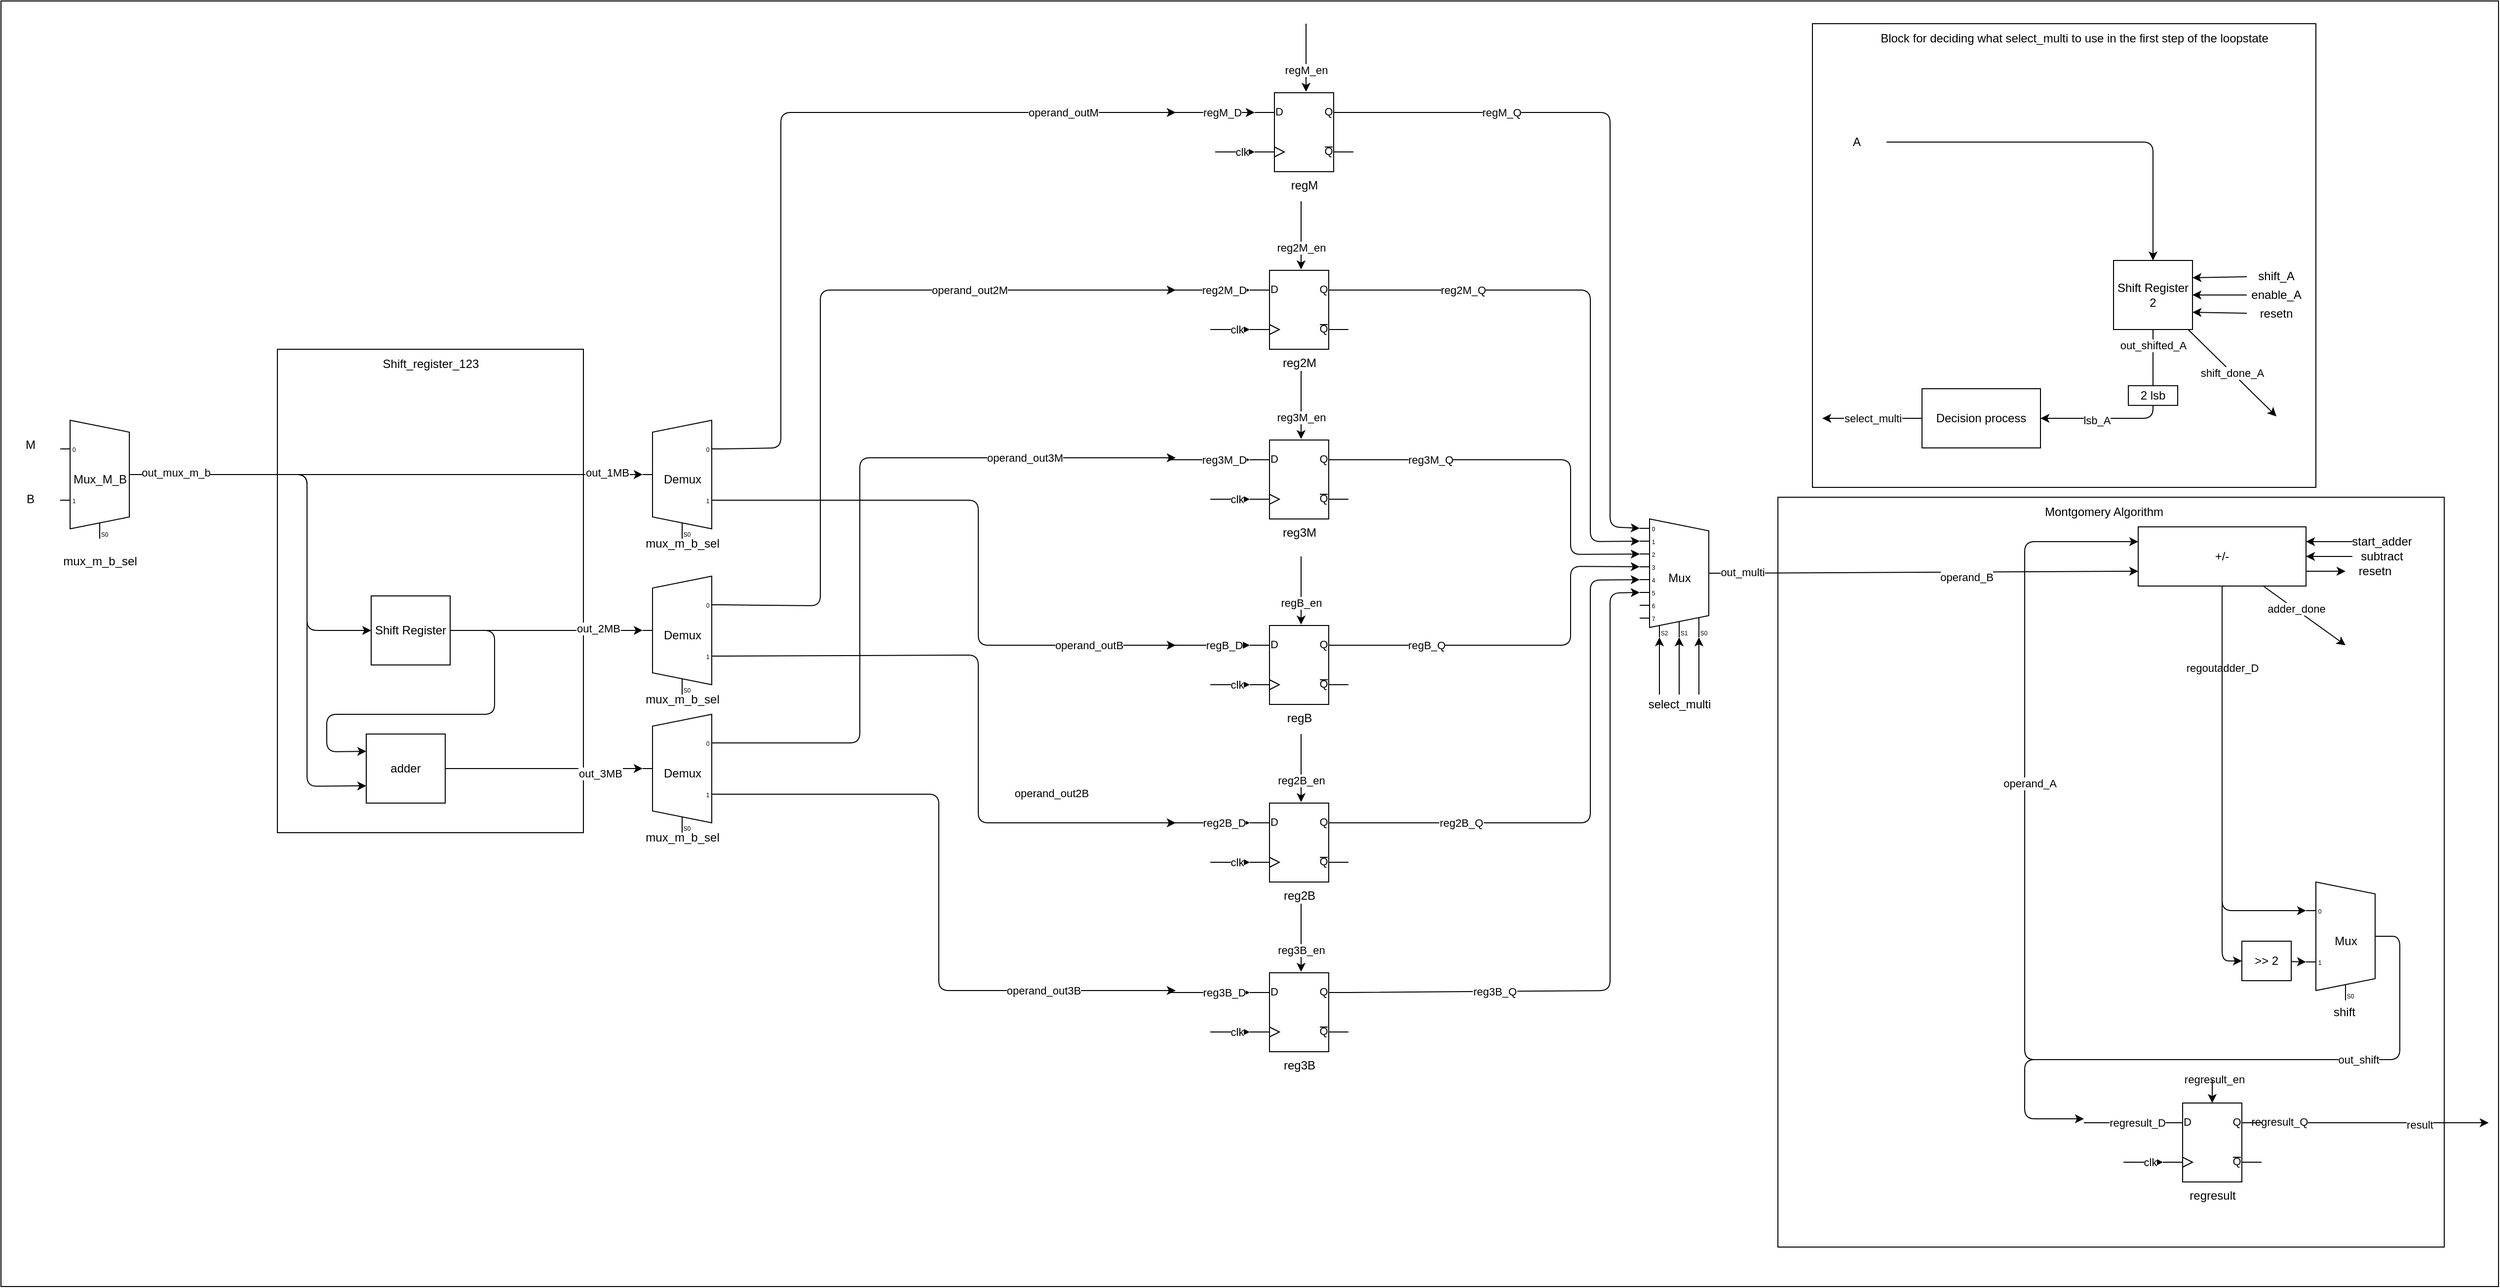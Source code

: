<mxfile>
    <diagram id="LjW2xJtE3a9Z_0lO8NiE" name="Page-1">
        <mxGraphModel dx="1949" dy="1636" grid="1" gridSize="10" guides="1" tooltips="1" connect="1" arrows="1" fold="1" page="1" pageScale="1" pageWidth="827" pageHeight="1169" background="none" math="0" shadow="0">
            <root>
                <mxCell id="0"/>
                <mxCell id="1" parent="0"/>
                <mxCell id="205" value="" style="rounded=0;whiteSpace=wrap;html=1;" parent="1" vertex="1">
                    <mxGeometry x="-750" y="-53" width="2530" height="1303" as="geometry"/>
                </mxCell>
                <mxCell id="210" value="" style="rounded=0;whiteSpace=wrap;html=1;" parent="1" vertex="1">
                    <mxGeometry x="1050" y="450" width="675" height="760" as="geometry"/>
                </mxCell>
                <mxCell id="206" value="" style="rounded=0;whiteSpace=wrap;html=1;" parent="1" vertex="1">
                    <mxGeometry x="-470" y="300" width="310" height="490" as="geometry"/>
                </mxCell>
                <mxCell id="197" value="" style="rounded=0;whiteSpace=wrap;html=1;" parent="1" vertex="1">
                    <mxGeometry x="1085" y="-30" width="510" height="470" as="geometry"/>
                </mxCell>
                <mxCell id="44" style="edgeStyle=none;html=1;entryX=0;entryY=0.75;entryDx=0;entryDy=0;exitX=1;exitY=0.5;exitDx=0;exitDy=-5;exitPerimeter=0;" parent="1" source="2" target="27" edge="1">
                    <mxGeometry relative="1" as="geometry"/>
                </mxCell>
                <mxCell id="161" value="out_multi" style="edgeLabel;html=1;align=center;verticalAlign=middle;resizable=0;points=[];" parent="44" vertex="1" connectable="0">
                    <mxGeometry x="-0.887" y="1" relative="1" as="geometry">
                        <mxPoint as="offset"/>
                    </mxGeometry>
                </mxCell>
                <mxCell id="162" value="operand_B" style="edgeLabel;html=1;align=center;verticalAlign=middle;resizable=0;points=[];" parent="44" vertex="1" connectable="0">
                    <mxGeometry x="-0.322" y="-2" relative="1" as="geometry">
                        <mxPoint x="107" y="2" as="offset"/>
                    </mxGeometry>
                </mxCell>
                <mxCell id="2" value="Mux" style="shadow=0;dashed=0;align=center;html=1;strokeWidth=1;shape=mxgraph.electrical.abstract.mux2;treeFolding=0;selectorPins=3;" parent="1" vertex="1">
                    <mxGeometry x="910" y="472" width="80" height="120" as="geometry"/>
                </mxCell>
                <mxCell id="12" value="operand_out3M" style="edgeStyle=none;html=1;exitX=1;exitY=0.217;exitDx=0;exitDy=3;exitPerimeter=0;" parent="1" source="235" edge="1">
                    <mxGeometry x="0.593" relative="1" as="geometry">
                        <mxPoint x="440" y="410" as="targetPoint"/>
                        <Array as="points">
                            <mxPoint x="120" y="699"/>
                            <mxPoint x="120" y="410"/>
                            <mxPoint x="300" y="410"/>
                        </Array>
                        <mxPoint as="offset"/>
                        <mxPoint x="290" y="490" as="sourcePoint"/>
                    </mxGeometry>
                </mxCell>
                <mxCell id="236" style="edgeStyle=none;html=1;entryX=0;entryY=0.458;entryDx=0;entryDy=0;entryPerimeter=0;" edge="1" parent="1" source="4" target="235">
                    <mxGeometry relative="1" as="geometry"/>
                </mxCell>
                <mxCell id="240" value="out_3MB" style="edgeLabel;html=1;align=center;verticalAlign=middle;resizable=0;points=[];" vertex="1" connectable="0" parent="236">
                    <mxGeometry x="0.567" y="-5" relative="1" as="geometry">
                        <mxPoint as="offset"/>
                    </mxGeometry>
                </mxCell>
                <mxCell id="4" value="adder" style="rounded=0;whiteSpace=wrap;html=1;" parent="1" vertex="1">
                    <mxGeometry x="-380" y="690" width="80" height="70" as="geometry"/>
                </mxCell>
                <mxCell id="14" style="edgeStyle=none;html=1;exitX=1;exitY=0.217;exitDx=0;exitDy=3;exitPerimeter=0;" parent="1" source="232" edge="1">
                    <mxGeometry relative="1" as="geometry">
                        <Array as="points">
                            <mxPoint x="80" y="560"/>
                            <mxPoint x="80" y="240"/>
                            <mxPoint x="240" y="240"/>
                        </Array>
                        <mxPoint x="440" y="240" as="targetPoint"/>
                        <mxPoint x="240" y="370" as="sourcePoint"/>
                    </mxGeometry>
                </mxCell>
                <mxCell id="144" value="operand_out2M" style="edgeLabel;html=1;align=center;verticalAlign=middle;resizable=0;points=[];" parent="14" vertex="1" connectable="0">
                    <mxGeometry x="0.272" y="-1" relative="1" as="geometry">
                        <mxPoint x="75" y="-1" as="offset"/>
                    </mxGeometry>
                </mxCell>
                <mxCell id="146" style="edgeStyle=none;html=1;entryX=0;entryY=0.25;entryDx=0;entryDy=0;" parent="1" source="6" target="4" edge="1">
                    <mxGeometry relative="1" as="geometry">
                        <Array as="points">
                            <mxPoint x="-250" y="585"/>
                            <mxPoint x="-250" y="670"/>
                            <mxPoint x="-420" y="670"/>
                            <mxPoint x="-420" y="708"/>
                        </Array>
                    </mxGeometry>
                </mxCell>
                <mxCell id="233" style="edgeStyle=none;html=1;entryX=0;entryY=0.458;entryDx=0;entryDy=0;entryPerimeter=0;" edge="1" parent="1" source="6" target="232">
                    <mxGeometry relative="1" as="geometry"/>
                </mxCell>
                <mxCell id="239" value="out_2MB" style="edgeLabel;html=1;align=center;verticalAlign=middle;resizable=0;points=[];" vertex="1" connectable="0" parent="233">
                    <mxGeometry x="0.532" y="2" relative="1" as="geometry">
                        <mxPoint as="offset"/>
                    </mxGeometry>
                </mxCell>
                <mxCell id="6" value="Shift Register" style="rounded=0;whiteSpace=wrap;html=1;" parent="1" vertex="1">
                    <mxGeometry x="-375" y="550" width="80" height="70" as="geometry"/>
                </mxCell>
                <mxCell id="9" style="edgeStyle=none;html=1;entryX=0;entryY=0.75;entryDx=0;entryDy=0;exitX=1;exitY=0.5;exitDx=0;exitDy=-5;exitPerimeter=0;" parent="1" source="222" target="4" edge="1">
                    <mxGeometry relative="1" as="geometry">
                        <Array as="points">
                            <mxPoint x="-440" y="427"/>
                            <mxPoint x="-440" y="743"/>
                        </Array>
                        <mxPoint x="-440" y="405" as="sourcePoint"/>
                    </mxGeometry>
                </mxCell>
                <mxCell id="10" style="edgeStyle=none;html=1;entryX=0;entryY=0.5;entryDx=0;entryDy=0;exitX=1;exitY=0.5;exitDx=0;exitDy=-5;exitPerimeter=0;" parent="1" source="222" target="6" edge="1">
                    <mxGeometry relative="1" as="geometry">
                        <Array as="points">
                            <mxPoint x="-440" y="427"/>
                            <mxPoint x="-440" y="585"/>
                        </Array>
                        <mxPoint x="-440" y="405" as="sourcePoint"/>
                    </mxGeometry>
                </mxCell>
                <mxCell id="13" value="operand_outM" style="edgeStyle=none;html=1;exitX=1;exitY=0.217;exitDx=0;exitDy=3;exitPerimeter=0;" parent="1" source="229" edge="1">
                    <mxGeometry x="0.716" relative="1" as="geometry">
                        <Array as="points">
                            <mxPoint x="40" y="400"/>
                            <mxPoint x="40" y="60"/>
                            <mxPoint x="270" y="60"/>
                            <mxPoint x="360" y="60"/>
                        </Array>
                        <mxPoint x="440" y="60" as="targetPoint"/>
                        <mxPoint as="offset"/>
                        <mxPoint x="210" y="146" as="sourcePoint"/>
                    </mxGeometry>
                </mxCell>
                <mxCell id="31" style="edgeStyle=none;html=1;entryX=0;entryY=0.217;entryDx=0;entryDy=3;entryPerimeter=0;" parent="1" source="27" target="245" edge="1">
                    <mxGeometry relative="1" as="geometry">
                        <mxPoint x="1500" y="902" as="targetPoint"/>
                        <Array as="points">
                            <mxPoint x="1500" y="869"/>
                        </Array>
                    </mxGeometry>
                </mxCell>
                <mxCell id="166" value="regoutadder_D" style="edgeLabel;html=1;align=center;verticalAlign=middle;resizable=0;points=[];" parent="31" vertex="1" connectable="0">
                    <mxGeometry x="-0.788" y="-2" relative="1" as="geometry">
                        <mxPoint x="2" y="39" as="offset"/>
                    </mxGeometry>
                </mxCell>
                <mxCell id="48" style="edgeStyle=none;html=1;exitX=1;exitY=0.75;exitDx=0;exitDy=0;entryX=0;entryY=0.5;entryDx=0;entryDy=0;" parent="1" source="27" target="39" edge="1">
                    <mxGeometry relative="1" as="geometry"/>
                </mxCell>
                <mxCell id="164" style="edgeStyle=none;html=1;" parent="1" source="27" edge="1">
                    <mxGeometry relative="1" as="geometry">
                        <mxPoint x="1625" y="600" as="targetPoint"/>
                    </mxGeometry>
                </mxCell>
                <mxCell id="165" value="adder_done" style="edgeLabel;html=1;align=center;verticalAlign=middle;resizable=0;points=[];" parent="164" vertex="1" connectable="0">
                    <mxGeometry x="-0.217" y="1" relative="1" as="geometry">
                        <mxPoint as="offset"/>
                    </mxGeometry>
                </mxCell>
                <mxCell id="212" value="" style="edgeStyle=none;html=1;" parent="1" source="27" target="211" edge="1">
                    <mxGeometry relative="1" as="geometry"/>
                </mxCell>
                <mxCell id="249" style="edgeStyle=none;html=1;entryX=0;entryY=0.5;entryDx=0;entryDy=0;" edge="1" parent="1" source="27" target="247">
                    <mxGeometry relative="1" as="geometry">
                        <Array as="points">
                            <mxPoint x="1500" y="920"/>
                        </Array>
                    </mxGeometry>
                </mxCell>
                <mxCell id="27" value="+/-" style="rounded=0;whiteSpace=wrap;html=1;" parent="1" vertex="1">
                    <mxGeometry x="1415" y="480" width="170" height="60" as="geometry"/>
                </mxCell>
                <mxCell id="171" style="edgeStyle=none;html=1;exitX=1;exitY=0.25;exitDx=0;exitDy=0;exitPerimeter=0;" parent="1" source="213" edge="1">
                    <mxGeometry relative="1" as="geometry">
                        <mxPoint x="1770" y="1084" as="targetPoint"/>
                    </mxGeometry>
                </mxCell>
                <mxCell id="172" value="result" style="edgeLabel;html=1;align=center;verticalAlign=middle;resizable=0;points=[];" parent="171" vertex="1" connectable="0">
                    <mxGeometry x="0.388" y="-2" relative="1" as="geometry">
                        <mxPoint as="offset"/>
                    </mxGeometry>
                </mxCell>
                <mxCell id="220" value="regresult_Q" style="edgeLabel;html=1;align=center;verticalAlign=middle;resizable=0;points=[];" parent="171" vertex="1" connectable="0">
                    <mxGeometry x="-0.844" y="1" relative="1" as="geometry">
                        <mxPoint as="offset"/>
                    </mxGeometry>
                </mxCell>
                <mxCell id="219" style="edgeStyle=none;html=1;" parent="1" edge="1">
                    <mxGeometry relative="1" as="geometry">
                        <mxPoint x="1360" y="1080" as="targetPoint"/>
                        <Array as="points">
                            <mxPoint x="1500" y="1020"/>
                            <mxPoint x="1300" y="1020"/>
                            <mxPoint x="1300" y="1080"/>
                        </Array>
                        <mxPoint x="1560" y="1020" as="sourcePoint"/>
                    </mxGeometry>
                </mxCell>
                <mxCell id="32" value="shift" style="text;html=1;strokeColor=none;fillColor=none;align=center;verticalAlign=middle;whiteSpace=wrap;rounded=0;" parent="1" vertex="1">
                    <mxGeometry x="1594" y="957" width="60" height="30" as="geometry"/>
                </mxCell>
                <mxCell id="45" style="edgeStyle=none;html=1;entryX=1;entryY=0.25;entryDx=0;entryDy=0;" parent="1" source="38" target="27" edge="1">
                    <mxGeometry relative="1" as="geometry"/>
                </mxCell>
                <mxCell id="38" value="start_adder" style="text;html=1;strokeColor=none;fillColor=none;align=center;verticalAlign=middle;whiteSpace=wrap;rounded=0;" parent="1" vertex="1">
                    <mxGeometry x="1632" y="480" width="60" height="30" as="geometry"/>
                </mxCell>
                <mxCell id="39" value="resetn" style="text;html=1;strokeColor=none;fillColor=none;align=center;verticalAlign=middle;whiteSpace=wrap;rounded=0;" parent="1" vertex="1">
                    <mxGeometry x="1625" y="510" width="60" height="30" as="geometry"/>
                </mxCell>
                <mxCell id="46" style="edgeStyle=none;html=1;entryX=1;entryY=0.5;entryDx=0;entryDy=0;" parent="1" source="40" target="27" edge="1">
                    <mxGeometry relative="1" as="geometry"/>
                </mxCell>
                <mxCell id="40" value="subtract" style="text;html=1;strokeColor=none;fillColor=none;align=center;verticalAlign=middle;whiteSpace=wrap;rounded=0;" parent="1" vertex="1">
                    <mxGeometry x="1632" y="495" width="60" height="30" as="geometry"/>
                </mxCell>
                <mxCell id="51" value="A" style="text;html=1;strokeColor=none;fillColor=none;align=center;verticalAlign=middle;whiteSpace=wrap;rounded=0;" parent="1" vertex="1">
                    <mxGeometry x="1100" y="75" width="60" height="30" as="geometry"/>
                </mxCell>
                <mxCell id="62" style="edgeStyle=none;html=1;exitX=1;exitY=0.25;exitDx=0;exitDy=0;exitPerimeter=0;entryX=0;entryY=0.054;entryDx=0;entryDy=3;entryPerimeter=0;" parent="1" source="64" target="2" edge="1">
                    <mxGeometry relative="1" as="geometry">
                        <mxPoint x="710" y="60" as="targetPoint"/>
                        <Array as="points">
                            <mxPoint x="880" y="60"/>
                            <mxPoint x="880" y="480"/>
                        </Array>
                    </mxGeometry>
                </mxCell>
                <mxCell id="63" value="regM_Q" style="edgeLabel;html=1;align=center;verticalAlign=middle;resizable=0;points=[];" parent="62" vertex="1" connectable="0">
                    <mxGeometry x="-0.578" relative="1" as="geometry">
                        <mxPoint as="offset"/>
                    </mxGeometry>
                </mxCell>
                <mxCell id="64" value="regM" style="verticalLabelPosition=bottom;shadow=0;dashed=0;align=center;html=1;verticalAlign=top;shape=mxgraph.electrical.logic_gates.d_type_flip-flop;" parent="1" vertex="1">
                    <mxGeometry x="520" y="40" width="100" height="80" as="geometry"/>
                </mxCell>
                <mxCell id="65" value="" style="edgeStyle=none;orthogonalLoop=1;jettySize=auto;html=1;entryX=0;entryY=0.25;entryDx=0;entryDy=0;entryPerimeter=0;" parent="1" target="64" edge="1">
                    <mxGeometry width="100" relative="1" as="geometry">
                        <mxPoint x="420" y="60" as="sourcePoint"/>
                        <mxPoint x="510" y="70" as="targetPoint"/>
                        <Array as="points"/>
                    </mxGeometry>
                </mxCell>
                <mxCell id="66" value="regM_D" style="edgeLabel;html=1;align=center;verticalAlign=middle;resizable=0;points=[];" parent="65" vertex="1" connectable="0">
                    <mxGeometry x="0.34" relative="1" as="geometry">
                        <mxPoint as="offset"/>
                    </mxGeometry>
                </mxCell>
                <mxCell id="67" value="" style="edgeStyle=none;orthogonalLoop=1;jettySize=auto;html=1;entryX=0.52;entryY=-0.012;entryDx=0;entryDy=0;entryPerimeter=0;" parent="1" target="64" edge="1">
                    <mxGeometry width="100" relative="1" as="geometry">
                        <mxPoint x="572" y="-30" as="sourcePoint"/>
                        <mxPoint x="530" y="70" as="targetPoint"/>
                        <Array as="points"/>
                    </mxGeometry>
                </mxCell>
                <mxCell id="68" value="regM_en" style="edgeLabel;html=1;align=center;verticalAlign=middle;resizable=0;points=[];" parent="67" vertex="1" connectable="0">
                    <mxGeometry x="0.34" relative="1" as="geometry">
                        <mxPoint as="offset"/>
                    </mxGeometry>
                </mxCell>
                <mxCell id="69" value="" style="edgeStyle=none;orthogonalLoop=1;jettySize=auto;html=1;entryX=0;entryY=0.75;entryDx=0;entryDy=0;entryPerimeter=0;" parent="1" target="64" edge="1">
                    <mxGeometry width="100" relative="1" as="geometry">
                        <mxPoint x="480" y="100" as="sourcePoint"/>
                        <mxPoint x="484" y="110" as="targetPoint"/>
                        <Array as="points"/>
                    </mxGeometry>
                </mxCell>
                <mxCell id="70" value="clk" style="edgeLabel;html=1;align=center;verticalAlign=middle;resizable=0;points=[];" parent="69" vertex="1" connectable="0">
                    <mxGeometry x="0.34" relative="1" as="geometry">
                        <mxPoint as="offset"/>
                    </mxGeometry>
                </mxCell>
                <mxCell id="72" style="edgeStyle=none;html=1;exitX=1;exitY=0.25;exitDx=0;exitDy=0;exitPerimeter=0;entryX=0;entryY=0.379;entryDx=0;entryDy=3;entryPerimeter=0;" parent="1" source="74" target="2" edge="1">
                    <mxGeometry relative="1" as="geometry">
                        <mxPoint x="705" y="600" as="targetPoint"/>
                        <Array as="points">
                            <mxPoint x="840" y="600"/>
                            <mxPoint x="840" y="520"/>
                        </Array>
                    </mxGeometry>
                </mxCell>
                <mxCell id="73" value="regB_Q" style="edgeLabel;html=1;align=center;verticalAlign=middle;resizable=0;points=[];" parent="72" vertex="1" connectable="0">
                    <mxGeometry x="-0.578" relative="1" as="geometry">
                        <mxPoint as="offset"/>
                    </mxGeometry>
                </mxCell>
                <mxCell id="74" value="regB" style="verticalLabelPosition=bottom;shadow=0;dashed=0;align=center;html=1;verticalAlign=top;shape=mxgraph.electrical.logic_gates.d_type_flip-flop;" parent="1" vertex="1">
                    <mxGeometry x="515" y="580" width="100" height="80" as="geometry"/>
                </mxCell>
                <mxCell id="75" value="" style="edgeStyle=none;orthogonalLoop=1;jettySize=auto;html=1;entryX=0;entryY=0.25;entryDx=0;entryDy=0;entryPerimeter=0;exitX=1;exitY=0.5;exitDx=0;exitDy=0;" parent="1" target="74" edge="1">
                    <mxGeometry width="100" relative="1" as="geometry">
                        <mxPoint x="435" y="600" as="sourcePoint"/>
                        <mxPoint x="505" y="610" as="targetPoint"/>
                        <Array as="points"/>
                    </mxGeometry>
                </mxCell>
                <mxCell id="76" value="regB_D" style="edgeLabel;html=1;align=center;verticalAlign=middle;resizable=0;points=[];" parent="75" vertex="1" connectable="0">
                    <mxGeometry x="0.34" relative="1" as="geometry">
                        <mxPoint as="offset"/>
                    </mxGeometry>
                </mxCell>
                <mxCell id="77" value="" style="edgeStyle=none;orthogonalLoop=1;jettySize=auto;html=1;entryX=0.52;entryY=-0.012;entryDx=0;entryDy=0;entryPerimeter=0;" parent="1" target="74" edge="1">
                    <mxGeometry width="100" relative="1" as="geometry">
                        <mxPoint x="567" y="510" as="sourcePoint"/>
                        <mxPoint x="525" y="610" as="targetPoint"/>
                        <Array as="points"/>
                    </mxGeometry>
                </mxCell>
                <mxCell id="78" value="regB_en" style="edgeLabel;html=1;align=center;verticalAlign=middle;resizable=0;points=[];" parent="77" vertex="1" connectable="0">
                    <mxGeometry x="0.34" relative="1" as="geometry">
                        <mxPoint as="offset"/>
                    </mxGeometry>
                </mxCell>
                <mxCell id="79" value="" style="edgeStyle=none;orthogonalLoop=1;jettySize=auto;html=1;entryX=0;entryY=0.75;entryDx=0;entryDy=0;entryPerimeter=0;" parent="1" target="74" edge="1">
                    <mxGeometry width="100" relative="1" as="geometry">
                        <mxPoint x="475" y="640" as="sourcePoint"/>
                        <mxPoint x="479" y="650" as="targetPoint"/>
                        <Array as="points"/>
                    </mxGeometry>
                </mxCell>
                <mxCell id="80" value="clk" style="edgeLabel;html=1;align=center;verticalAlign=middle;resizable=0;points=[];" parent="79" vertex="1" connectable="0">
                    <mxGeometry x="0.34" relative="1" as="geometry">
                        <mxPoint as="offset"/>
                    </mxGeometry>
                </mxCell>
                <mxCell id="82" style="edgeStyle=none;html=1;exitX=1;exitY=0.25;exitDx=0;exitDy=0;exitPerimeter=0;entryX=0;entryY=0.488;entryDx=0;entryDy=3;entryPerimeter=0;" parent="1" source="84" target="2" edge="1">
                    <mxGeometry relative="1" as="geometry">
                        <mxPoint x="705" y="780" as="targetPoint"/>
                        <Array as="points">
                            <mxPoint x="860" y="780"/>
                            <mxPoint x="860" y="534"/>
                        </Array>
                    </mxGeometry>
                </mxCell>
                <mxCell id="83" value="reg2B_Q" style="edgeLabel;html=1;align=center;verticalAlign=middle;resizable=0;points=[];" parent="82" vertex="1" connectable="0">
                    <mxGeometry x="-0.578" relative="1" as="geometry">
                        <mxPoint as="offset"/>
                    </mxGeometry>
                </mxCell>
                <mxCell id="84" value="reg2B" style="verticalLabelPosition=bottom;shadow=0;dashed=0;align=center;html=1;verticalAlign=top;shape=mxgraph.electrical.logic_gates.d_type_flip-flop;" parent="1" vertex="1">
                    <mxGeometry x="515" y="760" width="100" height="80" as="geometry"/>
                </mxCell>
                <mxCell id="85" value="" style="edgeStyle=none;orthogonalLoop=1;jettySize=auto;html=1;entryX=0;entryY=0.25;entryDx=0;entryDy=0;entryPerimeter=0;exitX=1;exitY=0.5;exitDx=0;exitDy=0;" parent="1" target="84" edge="1">
                    <mxGeometry width="100" relative="1" as="geometry">
                        <mxPoint x="435" y="780" as="sourcePoint"/>
                        <mxPoint x="505" y="790" as="targetPoint"/>
                        <Array as="points"/>
                    </mxGeometry>
                </mxCell>
                <mxCell id="86" value="reg2B_D" style="edgeLabel;html=1;align=center;verticalAlign=middle;resizable=0;points=[];" parent="85" vertex="1" connectable="0">
                    <mxGeometry x="0.34" relative="1" as="geometry">
                        <mxPoint as="offset"/>
                    </mxGeometry>
                </mxCell>
                <mxCell id="87" value="" style="edgeStyle=none;orthogonalLoop=1;jettySize=auto;html=1;entryX=0.52;entryY=-0.012;entryDx=0;entryDy=0;entryPerimeter=0;" parent="1" target="84" edge="1">
                    <mxGeometry width="100" relative="1" as="geometry">
                        <mxPoint x="567" y="690" as="sourcePoint"/>
                        <mxPoint x="525" y="790" as="targetPoint"/>
                        <Array as="points"/>
                    </mxGeometry>
                </mxCell>
                <mxCell id="88" value="reg2B_en" style="edgeLabel;html=1;align=center;verticalAlign=middle;resizable=0;points=[];" parent="87" vertex="1" connectable="0">
                    <mxGeometry x="0.34" relative="1" as="geometry">
                        <mxPoint as="offset"/>
                    </mxGeometry>
                </mxCell>
                <mxCell id="89" value="" style="edgeStyle=none;orthogonalLoop=1;jettySize=auto;html=1;entryX=0;entryY=0.75;entryDx=0;entryDy=0;entryPerimeter=0;" parent="1" target="84" edge="1">
                    <mxGeometry width="100" relative="1" as="geometry">
                        <mxPoint x="475" y="820" as="sourcePoint"/>
                        <mxPoint x="479" y="830" as="targetPoint"/>
                        <Array as="points"/>
                    </mxGeometry>
                </mxCell>
                <mxCell id="90" value="clk" style="edgeLabel;html=1;align=center;verticalAlign=middle;resizable=0;points=[];" parent="89" vertex="1" connectable="0">
                    <mxGeometry x="0.34" relative="1" as="geometry">
                        <mxPoint as="offset"/>
                    </mxGeometry>
                </mxCell>
                <mxCell id="92" style="edgeStyle=none;html=1;exitX=1;exitY=0.25;exitDx=0;exitDy=0;exitPerimeter=0;entryX=0;entryY=0.596;entryDx=0;entryDy=3;entryPerimeter=0;" parent="1" source="94" target="2" edge="1">
                    <mxGeometry relative="1" as="geometry">
                        <mxPoint x="705" y="952" as="targetPoint"/>
                        <Array as="points">
                            <mxPoint x="880" y="950"/>
                            <mxPoint x="880" y="547"/>
                        </Array>
                    </mxGeometry>
                </mxCell>
                <mxCell id="93" value="reg3B_Q" style="edgeLabel;html=1;align=center;verticalAlign=middle;resizable=0;points=[];" parent="92" vertex="1" connectable="0">
                    <mxGeometry x="-0.578" relative="1" as="geometry">
                        <mxPoint as="offset"/>
                    </mxGeometry>
                </mxCell>
                <mxCell id="94" value="reg3B" style="verticalLabelPosition=bottom;shadow=0;dashed=0;align=center;html=1;verticalAlign=top;shape=mxgraph.electrical.logic_gates.d_type_flip-flop;" parent="1" vertex="1">
                    <mxGeometry x="515" y="932" width="100" height="80" as="geometry"/>
                </mxCell>
                <mxCell id="95" value="" style="edgeStyle=none;orthogonalLoop=1;jettySize=auto;html=1;entryX=0;entryY=0.25;entryDx=0;entryDy=0;entryPerimeter=0;exitX=1;exitY=0.5;exitDx=0;exitDy=0;" parent="1" target="94" edge="1">
                    <mxGeometry width="100" relative="1" as="geometry">
                        <mxPoint x="435" y="952" as="sourcePoint"/>
                        <mxPoint x="505" y="962" as="targetPoint"/>
                        <Array as="points"/>
                    </mxGeometry>
                </mxCell>
                <mxCell id="96" value="reg3B_D" style="edgeLabel;html=1;align=center;verticalAlign=middle;resizable=0;points=[];" parent="95" vertex="1" connectable="0">
                    <mxGeometry x="0.34" relative="1" as="geometry">
                        <mxPoint as="offset"/>
                    </mxGeometry>
                </mxCell>
                <mxCell id="97" value="" style="edgeStyle=none;orthogonalLoop=1;jettySize=auto;html=1;entryX=0.52;entryY=-0.012;entryDx=0;entryDy=0;entryPerimeter=0;" parent="1" target="94" edge="1">
                    <mxGeometry width="100" relative="1" as="geometry">
                        <mxPoint x="567" y="862" as="sourcePoint"/>
                        <mxPoint x="525" y="962" as="targetPoint"/>
                        <Array as="points"/>
                    </mxGeometry>
                </mxCell>
                <mxCell id="98" value="reg3B_en" style="edgeLabel;html=1;align=center;verticalAlign=middle;resizable=0;points=[];" parent="97" vertex="1" connectable="0">
                    <mxGeometry x="0.34" relative="1" as="geometry">
                        <mxPoint as="offset"/>
                    </mxGeometry>
                </mxCell>
                <mxCell id="99" value="" style="edgeStyle=none;orthogonalLoop=1;jettySize=auto;html=1;entryX=0;entryY=0.75;entryDx=0;entryDy=0;entryPerimeter=0;" parent="1" target="94" edge="1">
                    <mxGeometry width="100" relative="1" as="geometry">
                        <mxPoint x="475" y="992" as="sourcePoint"/>
                        <mxPoint x="479" y="1002" as="targetPoint"/>
                        <Array as="points"/>
                    </mxGeometry>
                </mxCell>
                <mxCell id="100" value="clk" style="edgeLabel;html=1;align=center;verticalAlign=middle;resizable=0;points=[];" parent="99" vertex="1" connectable="0">
                    <mxGeometry x="0.34" relative="1" as="geometry">
                        <mxPoint as="offset"/>
                    </mxGeometry>
                </mxCell>
                <mxCell id="102" style="edgeStyle=none;html=1;exitX=1;exitY=0.25;exitDx=0;exitDy=0;exitPerimeter=0;entryX=0;entryY=0.163;entryDx=0;entryDy=3;entryPerimeter=0;" parent="1" source="104" target="2" edge="1">
                    <mxGeometry relative="1" as="geometry">
                        <mxPoint x="705" y="240" as="targetPoint"/>
                        <Array as="points">
                            <mxPoint x="860" y="240"/>
                            <mxPoint x="860" y="495"/>
                        </Array>
                    </mxGeometry>
                </mxCell>
                <mxCell id="103" value="reg2M_Q" style="edgeLabel;html=1;align=center;verticalAlign=middle;resizable=0;points=[];" parent="102" vertex="1" connectable="0">
                    <mxGeometry x="-0.578" relative="1" as="geometry">
                        <mxPoint as="offset"/>
                    </mxGeometry>
                </mxCell>
                <mxCell id="104" value="reg2M" style="verticalLabelPosition=bottom;shadow=0;dashed=0;align=center;html=1;verticalAlign=top;shape=mxgraph.electrical.logic_gates.d_type_flip-flop;" parent="1" vertex="1">
                    <mxGeometry x="515" y="220" width="100" height="80" as="geometry"/>
                </mxCell>
                <mxCell id="105" value="" style="edgeStyle=none;orthogonalLoop=1;jettySize=auto;html=1;entryX=0;entryY=0.25;entryDx=0;entryDy=0;entryPerimeter=0;exitX=1;exitY=0.5;exitDx=0;exitDy=0;" parent="1" target="104" edge="1">
                    <mxGeometry width="100" relative="1" as="geometry">
                        <mxPoint x="435" y="240" as="sourcePoint"/>
                        <mxPoint x="505" y="250" as="targetPoint"/>
                        <Array as="points"/>
                    </mxGeometry>
                </mxCell>
                <mxCell id="106" value="reg2M_D" style="edgeLabel;html=1;align=center;verticalAlign=middle;resizable=0;points=[];" parent="105" vertex="1" connectable="0">
                    <mxGeometry x="0.34" relative="1" as="geometry">
                        <mxPoint as="offset"/>
                    </mxGeometry>
                </mxCell>
                <mxCell id="107" value="" style="edgeStyle=none;orthogonalLoop=1;jettySize=auto;html=1;entryX=0.52;entryY=-0.012;entryDx=0;entryDy=0;entryPerimeter=0;" parent="1" target="104" edge="1">
                    <mxGeometry width="100" relative="1" as="geometry">
                        <mxPoint x="567" y="150" as="sourcePoint"/>
                        <mxPoint x="525" y="250" as="targetPoint"/>
                        <Array as="points"/>
                    </mxGeometry>
                </mxCell>
                <mxCell id="108" value="reg2M_en" style="edgeLabel;html=1;align=center;verticalAlign=middle;resizable=0;points=[];" parent="107" vertex="1" connectable="0">
                    <mxGeometry x="0.34" relative="1" as="geometry">
                        <mxPoint as="offset"/>
                    </mxGeometry>
                </mxCell>
                <mxCell id="109" value="" style="edgeStyle=none;orthogonalLoop=1;jettySize=auto;html=1;entryX=0;entryY=0.75;entryDx=0;entryDy=0;entryPerimeter=0;" parent="1" target="104" edge="1">
                    <mxGeometry width="100" relative="1" as="geometry">
                        <mxPoint x="475" y="280" as="sourcePoint"/>
                        <mxPoint x="479" y="290" as="targetPoint"/>
                        <Array as="points"/>
                    </mxGeometry>
                </mxCell>
                <mxCell id="110" value="clk" style="edgeLabel;html=1;align=center;verticalAlign=middle;resizable=0;points=[];" parent="109" vertex="1" connectable="0">
                    <mxGeometry x="0.34" relative="1" as="geometry">
                        <mxPoint as="offset"/>
                    </mxGeometry>
                </mxCell>
                <mxCell id="112" style="edgeStyle=none;html=1;exitX=1;exitY=0.25;exitDx=0;exitDy=0;exitPerimeter=0;entryX=0;entryY=0.271;entryDx=0;entryDy=3;entryPerimeter=0;" parent="1" source="114" target="2" edge="1">
                    <mxGeometry relative="1" as="geometry">
                        <mxPoint x="705" y="412" as="targetPoint"/>
                        <Array as="points">
                            <mxPoint x="840" y="412"/>
                            <mxPoint x="840" y="508"/>
                        </Array>
                    </mxGeometry>
                </mxCell>
                <mxCell id="113" value="reg3M_Q" style="edgeLabel;html=1;align=center;verticalAlign=middle;resizable=0;points=[];" parent="112" vertex="1" connectable="0">
                    <mxGeometry x="-0.578" relative="1" as="geometry">
                        <mxPoint as="offset"/>
                    </mxGeometry>
                </mxCell>
                <mxCell id="114" value="reg3M" style="verticalLabelPosition=bottom;shadow=0;dashed=0;align=center;html=1;verticalAlign=top;shape=mxgraph.electrical.logic_gates.d_type_flip-flop;" parent="1" vertex="1">
                    <mxGeometry x="515" y="392" width="100" height="80" as="geometry"/>
                </mxCell>
                <mxCell id="115" value="" style="edgeStyle=none;orthogonalLoop=1;jettySize=auto;html=1;entryX=0;entryY=0.25;entryDx=0;entryDy=0;entryPerimeter=0;exitX=1;exitY=0.5;exitDx=0;exitDy=0;" parent="1" target="114" edge="1">
                    <mxGeometry width="100" relative="1" as="geometry">
                        <mxPoint x="435" y="412" as="sourcePoint"/>
                        <mxPoint x="505" y="422" as="targetPoint"/>
                        <Array as="points"/>
                    </mxGeometry>
                </mxCell>
                <mxCell id="116" value="reg3M_D" style="edgeLabel;html=1;align=center;verticalAlign=middle;resizable=0;points=[];" parent="115" vertex="1" connectable="0">
                    <mxGeometry x="0.34" relative="1" as="geometry">
                        <mxPoint as="offset"/>
                    </mxGeometry>
                </mxCell>
                <mxCell id="117" value="" style="edgeStyle=none;orthogonalLoop=1;jettySize=auto;html=1;entryX=0.52;entryY=-0.012;entryDx=0;entryDy=0;entryPerimeter=0;" parent="1" target="114" edge="1">
                    <mxGeometry width="100" relative="1" as="geometry">
                        <mxPoint x="567" y="322" as="sourcePoint"/>
                        <mxPoint x="525" y="422" as="targetPoint"/>
                        <Array as="points"/>
                    </mxGeometry>
                </mxCell>
                <mxCell id="118" value="reg3M_en" style="edgeLabel;html=1;align=center;verticalAlign=middle;resizable=0;points=[];" parent="117" vertex="1" connectable="0">
                    <mxGeometry x="0.34" relative="1" as="geometry">
                        <mxPoint as="offset"/>
                    </mxGeometry>
                </mxCell>
                <mxCell id="119" value="" style="edgeStyle=none;orthogonalLoop=1;jettySize=auto;html=1;entryX=0;entryY=0.75;entryDx=0;entryDy=0;entryPerimeter=0;" parent="1" target="114" edge="1">
                    <mxGeometry width="100" relative="1" as="geometry">
                        <mxPoint x="475" y="452" as="sourcePoint"/>
                        <mxPoint x="479" y="462" as="targetPoint"/>
                        <Array as="points"/>
                    </mxGeometry>
                </mxCell>
                <mxCell id="120" value="clk" style="edgeLabel;html=1;align=center;verticalAlign=middle;resizable=0;points=[];" parent="119" vertex="1" connectable="0">
                    <mxGeometry x="0.34" relative="1" as="geometry">
                        <mxPoint as="offset"/>
                    </mxGeometry>
                </mxCell>
                <mxCell id="122" value="out_shift" style="edgeStyle=none;html=1;exitX=1;exitY=0.5;exitDx=0;exitDy=-5;entryX=0;entryY=0.25;entryDx=0;entryDy=0;exitPerimeter=0;" parent="1" source="245" target="27" edge="1">
                    <mxGeometry x="-0.686" relative="1" as="geometry">
                        <mxPoint x="1365" y="800" as="targetPoint"/>
                        <Array as="points">
                            <mxPoint x="1680" y="895"/>
                            <mxPoint x="1680" y="1020"/>
                            <mxPoint x="1500" y="1020"/>
                            <mxPoint x="1300" y="1020"/>
                            <mxPoint x="1300" y="495"/>
                        </Array>
                        <mxPoint x="1500" y="972" as="sourcePoint"/>
                        <mxPoint as="offset"/>
                    </mxGeometry>
                </mxCell>
                <mxCell id="170" value="operand_A" style="edgeLabel;html=1;align=center;verticalAlign=middle;resizable=0;points=[];" parent="122" vertex="1" connectable="0">
                    <mxGeometry x="0.566" y="3" relative="1" as="geometry">
                        <mxPoint x="8" y="108" as="offset"/>
                    </mxGeometry>
                </mxCell>
                <mxCell id="147" value="operand_out3B" style="edgeStyle=none;html=1;exitX=1;exitY=0.65;exitDx=0;exitDy=3;exitPerimeter=0;" parent="1" source="235" edge="1">
                    <mxGeometry x="0.593" relative="1" as="geometry">
                        <mxPoint x="440" y="950" as="targetPoint"/>
                        <Array as="points">
                            <mxPoint x="200" y="751"/>
                            <mxPoint x="200" y="950"/>
                            <mxPoint x="300" y="950"/>
                        </Array>
                        <mxPoint as="offset"/>
                        <mxPoint x="60" y="1003.571" as="sourcePoint"/>
                    </mxGeometry>
                </mxCell>
                <mxCell id="149" style="edgeStyle=none;html=1;exitX=1;exitY=0.65;exitDx=0;exitDy=3;exitPerimeter=0;" parent="1" source="232" edge="1">
                    <mxGeometry relative="1" as="geometry">
                        <Array as="points">
                            <mxPoint x="240" y="610"/>
                            <mxPoint x="240" y="780"/>
                        </Array>
                        <mxPoint x="440" y="780" as="targetPoint"/>
                        <mxPoint x="60" y="905.727" as="sourcePoint"/>
                    </mxGeometry>
                </mxCell>
                <mxCell id="150" value="operand_out2B" style="edgeLabel;html=1;align=center;verticalAlign=middle;resizable=0;points=[];" parent="149" vertex="1" connectable="0">
                    <mxGeometry x="0.272" y="-1" relative="1" as="geometry">
                        <mxPoint x="75" y="-1" as="offset"/>
                    </mxGeometry>
                </mxCell>
                <mxCell id="155" value="operand_outB" style="edgeStyle=none;html=1;exitX=1;exitY=0.65;exitDx=0;exitDy=3;exitPerimeter=0;" parent="1" source="229" edge="1">
                    <mxGeometry x="0.709" relative="1" as="geometry">
                        <Array as="points">
                            <mxPoint x="240" y="453"/>
                            <mxPoint x="240" y="600"/>
                            <mxPoint x="360" y="600"/>
                        </Array>
                        <mxPoint x="440" y="600" as="targetPoint"/>
                        <mxPoint as="offset"/>
                        <mxPoint x="210" y="600" as="sourcePoint"/>
                    </mxGeometry>
                </mxCell>
                <mxCell id="157" value="" style="edgeStyle=none;orthogonalLoop=1;jettySize=auto;html=1;entryX=0.125;entryY=1;entryDx=10;entryDy=0;entryPerimeter=0;" parent="1" target="2" edge="1">
                    <mxGeometry width="100" relative="1" as="geometry">
                        <mxPoint x="930" y="650" as="sourcePoint"/>
                        <mxPoint x="1010" y="650" as="targetPoint"/>
                        <Array as="points"/>
                    </mxGeometry>
                </mxCell>
                <mxCell id="158" value="" style="edgeStyle=none;orthogonalLoop=1;jettySize=auto;html=1;entryX=0.375;entryY=1;entryDx=10;entryDy=0;entryPerimeter=0;" parent="1" target="2" edge="1">
                    <mxGeometry width="100" relative="1" as="geometry">
                        <mxPoint x="950" y="650" as="sourcePoint"/>
                        <mxPoint x="940" y="602" as="targetPoint"/>
                        <Array as="points"/>
                    </mxGeometry>
                </mxCell>
                <mxCell id="159" value="" style="edgeStyle=none;orthogonalLoop=1;jettySize=auto;html=1;entryX=0.625;entryY=1;entryDx=10;entryDy=0;entryPerimeter=0;" parent="1" target="2" edge="1">
                    <mxGeometry width="100" relative="1" as="geometry">
                        <mxPoint x="970" y="650" as="sourcePoint"/>
                        <mxPoint x="960" y="602" as="targetPoint"/>
                        <Array as="points"/>
                    </mxGeometry>
                </mxCell>
                <mxCell id="160" value="select_multi" style="text;html=1;align=center;verticalAlign=middle;resizable=0;points=[];autosize=1;strokeColor=none;fillColor=none;" parent="1" vertex="1">
                    <mxGeometry x="905" y="645" width="90" height="30" as="geometry"/>
                </mxCell>
                <mxCell id="182" value="shift_done_A" style="edgeStyle=none;html=1;" parent="1" source="184" edge="1">
                    <mxGeometry relative="1" as="geometry">
                        <mxPoint x="1555" y="368" as="targetPoint"/>
                    </mxGeometry>
                </mxCell>
                <mxCell id="193" style="edgeStyle=none;html=1;entryX=1;entryY=0.5;entryDx=0;entryDy=0;" parent="1" source="184" target="199" edge="1">
                    <mxGeometry relative="1" as="geometry">
                        <mxPoint x="1430" y="420" as="targetPoint"/>
                        <Array as="points">
                            <mxPoint x="1430" y="370"/>
                        </Array>
                    </mxGeometry>
                </mxCell>
                <mxCell id="194" value="out_shifted_A" style="edgeLabel;html=1;align=center;verticalAlign=middle;resizable=0;points=[];" parent="193" vertex="1" connectable="0">
                    <mxGeometry x="-0.348" y="2" relative="1" as="geometry">
                        <mxPoint x="-2" y="-51" as="offset"/>
                    </mxGeometry>
                </mxCell>
                <mxCell id="196" value="lsb_A" style="edgeLabel;html=1;align=center;verticalAlign=middle;resizable=0;points=[];" parent="193" vertex="1" connectable="0">
                    <mxGeometry x="0.441" y="2" relative="1" as="geometry">
                        <mxPoint as="offset"/>
                    </mxGeometry>
                </mxCell>
                <mxCell id="184" value="Shift Register 2" style="rounded=0;whiteSpace=wrap;html=1;" parent="1" vertex="1">
                    <mxGeometry x="1390" y="210" width="80" height="70" as="geometry"/>
                </mxCell>
                <mxCell id="185" style="edgeStyle=none;html=1;entryX=1;entryY=0.25;entryDx=0;entryDy=0;" parent="1" source="186" target="184" edge="1">
                    <mxGeometry relative="1" as="geometry"/>
                </mxCell>
                <mxCell id="186" value="shift_A" style="text;html=1;strokeColor=none;fillColor=none;align=center;verticalAlign=middle;whiteSpace=wrap;rounded=0;" parent="1" vertex="1">
                    <mxGeometry x="1525" y="211" width="60" height="30" as="geometry"/>
                </mxCell>
                <mxCell id="187" style="edgeStyle=none;html=1;entryX=1;entryY=0.75;entryDx=0;entryDy=0;" parent="1" source="188" target="184" edge="1">
                    <mxGeometry relative="1" as="geometry"/>
                </mxCell>
                <mxCell id="188" value="resetn" style="text;html=1;strokeColor=none;fillColor=none;align=center;verticalAlign=middle;whiteSpace=wrap;rounded=0;" parent="1" vertex="1">
                    <mxGeometry x="1525" y="249" width="60" height="30" as="geometry"/>
                </mxCell>
                <mxCell id="189" style="edgeStyle=none;html=1;entryX=1;entryY=0.5;entryDx=0;entryDy=0;" parent="1" source="190" target="184" edge="1">
                    <mxGeometry relative="1" as="geometry"/>
                </mxCell>
                <mxCell id="190" value="enable_A" style="text;html=1;strokeColor=none;fillColor=none;align=center;verticalAlign=middle;whiteSpace=wrap;rounded=0;" parent="1" vertex="1">
                    <mxGeometry x="1525" y="230" width="60" height="30" as="geometry"/>
                </mxCell>
                <mxCell id="191" value="" style="edgeStyle=none;orthogonalLoop=1;jettySize=auto;html=1;entryX=0.5;entryY=0;entryDx=0;entryDy=0;exitX=1;exitY=0.5;exitDx=0;exitDy=0;" parent="1" target="184" edge="1" source="51">
                    <mxGeometry width="100" relative="1" as="geometry">
                        <mxPoint x="1430" y="110" as="sourcePoint"/>
                        <mxPoint x="1395" y="90" as="targetPoint"/>
                        <Array as="points">
                            <mxPoint x="1430" y="90"/>
                        </Array>
                    </mxGeometry>
                </mxCell>
                <mxCell id="195" value="2 lsb" style="whiteSpace=wrap;html=1;" parent="1" vertex="1">
                    <mxGeometry x="1405" y="336.9" width="50" height="20" as="geometry"/>
                </mxCell>
                <mxCell id="198" value="Block for deciding what select_multi to use in the first step of the loopstate" style="text;html=1;align=center;verticalAlign=middle;resizable=0;points=[];autosize=1;strokeColor=none;fillColor=none;" parent="1" vertex="1">
                    <mxGeometry x="1140" y="-30" width="420" height="30" as="geometry"/>
                </mxCell>
                <mxCell id="204" value="select_multi" style="edgeStyle=none;html=1;" parent="1" source="199" edge="1">
                    <mxGeometry relative="1" as="geometry">
                        <mxPoint x="1095" y="370" as="targetPoint"/>
                    </mxGeometry>
                </mxCell>
                <mxCell id="199" value="Decision process" style="rounded=0;whiteSpace=wrap;html=1;" parent="1" vertex="1">
                    <mxGeometry x="1196" y="340" width="120" height="60" as="geometry"/>
                </mxCell>
                <mxCell id="207" value="Shift_register_123" style="text;html=1;align=center;verticalAlign=middle;resizable=0;points=[];autosize=1;strokeColor=none;fillColor=none;" parent="1" vertex="1">
                    <mxGeometry x="-375" y="300" width="120" height="30" as="geometry"/>
                </mxCell>
                <mxCell id="211" value="Montgomery Algorithm" style="text;html=1;align=center;verticalAlign=middle;resizable=0;points=[];autosize=1;strokeColor=none;fillColor=none;" parent="1" vertex="1">
                    <mxGeometry x="1310" y="450" width="140" height="30" as="geometry"/>
                </mxCell>
                <mxCell id="213" value="regresult" style="verticalLabelPosition=bottom;shadow=0;dashed=0;align=center;html=1;verticalAlign=top;shape=mxgraph.electrical.logic_gates.d_type_flip-flop;" parent="1" vertex="1">
                    <mxGeometry x="1440" y="1064" width="100" height="80" as="geometry"/>
                </mxCell>
                <mxCell id="214" value="" style="edgeStyle=none;orthogonalLoop=1;jettySize=auto;html=1;entryX=0;entryY=0.25;entryDx=0;entryDy=0;entryPerimeter=0;exitX=1;exitY=0.5;exitDx=0;exitDy=0;" parent="1" target="213" edge="1">
                    <mxGeometry width="100" relative="1" as="geometry">
                        <mxPoint x="1360" y="1084" as="sourcePoint"/>
                        <mxPoint x="1430" y="1094" as="targetPoint"/>
                        <Array as="points"/>
                    </mxGeometry>
                </mxCell>
                <mxCell id="215" value="regresult_D" style="edgeLabel;html=1;align=center;verticalAlign=middle;resizable=0;points=[];" parent="214" vertex="1" connectable="0">
                    <mxGeometry x="0.34" relative="1" as="geometry">
                        <mxPoint as="offset"/>
                    </mxGeometry>
                </mxCell>
                <mxCell id="216" value="regresult_en" style="edgeLabel;html=1;align=center;verticalAlign=middle;resizable=0;points=[];" parent="1" vertex="1" connectable="0">
                    <mxGeometry x="1492" y="1040" as="geometry"/>
                </mxCell>
                <mxCell id="217" value="" style="edgeStyle=none;orthogonalLoop=1;jettySize=auto;html=1;entryX=0;entryY=0.75;entryDx=0;entryDy=0;entryPerimeter=0;" parent="1" target="213" edge="1">
                    <mxGeometry width="100" relative="1" as="geometry">
                        <mxPoint x="1400" y="1124" as="sourcePoint"/>
                        <mxPoint x="1404" y="1134" as="targetPoint"/>
                        <Array as="points"/>
                    </mxGeometry>
                </mxCell>
                <mxCell id="218" value="clk" style="edgeLabel;html=1;align=center;verticalAlign=middle;resizable=0;points=[];" parent="217" vertex="1" connectable="0">
                    <mxGeometry x="0.34" relative="1" as="geometry">
                        <mxPoint as="offset"/>
                    </mxGeometry>
                </mxCell>
                <mxCell id="221" value="" style="edgeStyle=none;orthogonalLoop=1;jettySize=auto;html=1;entryX=0.5;entryY=0;entryDx=0;entryDy=0;entryPerimeter=0;startSize=6;endSize=6;jumpSize=6;" parent="1" target="213" edge="1">
                    <mxGeometry width="100" relative="1" as="geometry">
                        <mxPoint x="1490" y="1040" as="sourcePoint"/>
                        <mxPoint x="1860" y="970" as="targetPoint"/>
                        <Array as="points"/>
                    </mxGeometry>
                </mxCell>
                <mxCell id="230" style="edgeStyle=none;html=1;exitX=1;exitY=0.5;exitDx=0;exitDy=-5;exitPerimeter=0;entryX=0;entryY=0.458;entryDx=0;entryDy=0;entryPerimeter=0;" edge="1" parent="1" source="222" target="229">
                    <mxGeometry relative="1" as="geometry">
                        <mxPoint x="-90" y="420" as="targetPoint"/>
                        <mxPoint x="-610" y="420" as="sourcePoint"/>
                    </mxGeometry>
                </mxCell>
                <mxCell id="237" value="out_mux_m_b" style="edgeLabel;html=1;align=center;verticalAlign=middle;resizable=0;points=[];" vertex="1" connectable="0" parent="230">
                    <mxGeometry x="-0.854" y="2" relative="1" as="geometry">
                        <mxPoint as="offset"/>
                    </mxGeometry>
                </mxCell>
                <mxCell id="238" value="out_1MB" style="edgeLabel;html=1;align=center;verticalAlign=middle;resizable=0;points=[];" vertex="1" connectable="0" parent="230">
                    <mxGeometry x="0.863" y="2" relative="1" as="geometry">
                        <mxPoint x="-1" as="offset"/>
                    </mxGeometry>
                </mxCell>
                <mxCell id="222" value="Mux_M_B" style="shadow=0;dashed=0;align=center;html=1;strokeWidth=1;shape=mxgraph.electrical.abstract.mux2;" vertex="1" parent="1">
                    <mxGeometry x="-690" y="372" width="80" height="120" as="geometry"/>
                </mxCell>
                <mxCell id="223" value="mux_m_b_sel" style="text;html=1;align=center;verticalAlign=middle;resizable=0;points=[];autosize=1;strokeColor=none;fillColor=none;" vertex="1" parent="1">
                    <mxGeometry x="-700" y="500" width="100" height="30" as="geometry"/>
                </mxCell>
                <mxCell id="224" value="M" style="text;html=1;strokeColor=none;fillColor=none;align=center;verticalAlign=middle;whiteSpace=wrap;rounded=0;" vertex="1" parent="1">
                    <mxGeometry x="-750" y="382" width="60" height="30" as="geometry"/>
                </mxCell>
                <mxCell id="225" value="B" style="text;html=1;strokeColor=none;fillColor=none;align=center;verticalAlign=middle;whiteSpace=wrap;rounded=0;" vertex="1" parent="1">
                    <mxGeometry x="-750" y="437" width="60" height="30" as="geometry"/>
                </mxCell>
                <mxCell id="228" value="mux_m_b_sel" style="text;html=1;align=center;verticalAlign=middle;resizable=0;points=[];autosize=1;strokeColor=none;fillColor=none;" vertex="1" parent="1">
                    <mxGeometry x="-110" y="482" width="100" height="30" as="geometry"/>
                </mxCell>
                <mxCell id="229" value="Demux" style="shadow=0;dashed=0;align=center;html=1;strokeWidth=1;shape=mxgraph.electrical.abstract.mux2;operation=demux;" vertex="1" parent="1">
                    <mxGeometry x="-100" y="372" width="80" height="120" as="geometry"/>
                </mxCell>
                <mxCell id="231" value="mux_m_b_sel" style="text;html=1;align=center;verticalAlign=middle;resizable=0;points=[];autosize=1;strokeColor=none;fillColor=none;" vertex="1" parent="1">
                    <mxGeometry x="-110" y="640" width="100" height="30" as="geometry"/>
                </mxCell>
                <mxCell id="232" value="Demux" style="shadow=0;dashed=0;align=center;html=1;strokeWidth=1;shape=mxgraph.electrical.abstract.mux2;operation=demux;" vertex="1" parent="1">
                    <mxGeometry x="-100" y="530" width="80" height="120" as="geometry"/>
                </mxCell>
                <mxCell id="234" value="mux_m_b_sel" style="text;html=1;align=center;verticalAlign=middle;resizable=0;points=[];autosize=1;strokeColor=none;fillColor=none;" vertex="1" parent="1">
                    <mxGeometry x="-110" y="780" width="100" height="30" as="geometry"/>
                </mxCell>
                <mxCell id="235" value="Demux" style="shadow=0;dashed=0;align=center;html=1;strokeWidth=1;shape=mxgraph.electrical.abstract.mux2;operation=demux;" vertex="1" parent="1">
                    <mxGeometry x="-100" y="670" width="80" height="120" as="geometry"/>
                </mxCell>
                <mxCell id="245" value="Mux" style="shadow=0;dashed=0;align=center;html=1;strokeWidth=1;shape=mxgraph.electrical.abstract.mux2;rotation=0;" vertex="1" parent="1">
                    <mxGeometry x="1585" y="840" width="80" height="120" as="geometry"/>
                </mxCell>
                <mxCell id="248" style="edgeStyle=none;html=1;entryX=0;entryY=0.65;entryDx=0;entryDy=3;entryPerimeter=0;" edge="1" parent="1" source="247" target="245">
                    <mxGeometry relative="1" as="geometry"/>
                </mxCell>
                <mxCell id="247" value="&amp;gt;&amp;gt; 2" style="whiteSpace=wrap;html=1;" vertex="1" parent="1">
                    <mxGeometry x="1520" y="900" width="50" height="40" as="geometry"/>
                </mxCell>
            </root>
        </mxGraphModel>
    </diagram>
</mxfile>